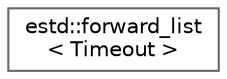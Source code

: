 digraph "Graphical Class Hierarchy"
{
 // LATEX_PDF_SIZE
  bgcolor="transparent";
  edge [fontname=Helvetica,fontsize=10,labelfontname=Helvetica,labelfontsize=10];
  node [fontname=Helvetica,fontsize=10,shape=box,height=0.2,width=0.4];
  rankdir="LR";
  Node0 [id="Node000000",label="estd::forward_list\l\< Timeout \>",height=0.2,width=0.4,color="grey40", fillcolor="white", style="filled",URL="$dd/d35/classestd_1_1forward__list.html",tooltip=" "];
}

